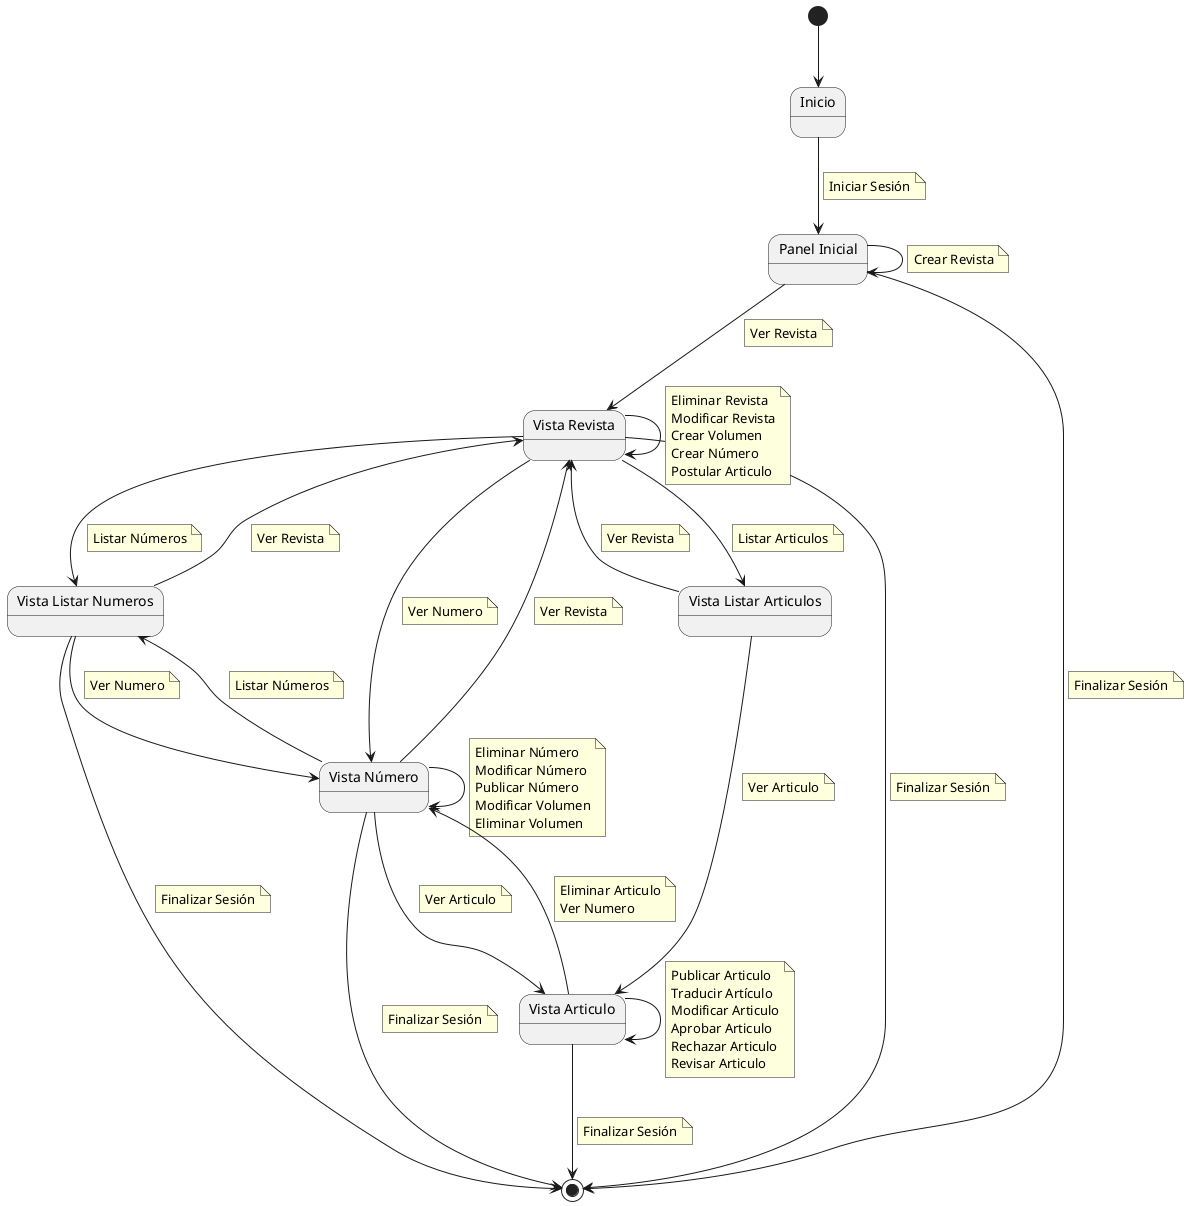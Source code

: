 @startuml Diagrama De Contexto

State "Inicio" as inicial
State "Panel Inicial" as admin
State "Vista Revista" as revista
State "Vista Listar Numeros" as volumenesYNumeros
State "Vista Listar Articulos" as ListarArticulos
State "Vista Número" as Articulos
State "Vista Articulo" as Articulo

[*] --> inicial

admin --> [*]
note on link
    Finalizar Sesión
end note
revista --> [*]
note on link
    Finalizar Sesión
end note
volumenesYNumeros -r-> [*]
note on link
    Finalizar Sesión
end note
Articulos --> [*]
note on link
    Finalizar Sesión
end note
Articulo --> [*]
note on link
    Finalizar Sesión
end note



inicial --> admin
note on link
    Iniciar Sesión
end note

admin --> admin
note on link
    Crear Revista
end note

admin --> revista
note on link
    Ver Revista
end note

revista -r-> volumenesYNumeros
note on link
    Listar Números
end note
volumenesYNumeros --> revista
note on link
    Ver Revista
end note

volumenesYNumeros --> Articulos
note on link
    Ver Numero
end note
Articulos --> volumenesYNumeros
note on link
    Listar Números
end note

revista -r-> Articulos
note on link
    Ver Numero
end note
Articulos -l-> revista
note on link
    Ver Revista
end note

revista --> revista
note on link
    Eliminar Revista
    Modificar Revista
    Crear Volumen
    Crear Número
    Postular Articulo
end note

Articulos --> Articulos
note on link
    Eliminar Número
    Modificar Número
    Publicar Número
    Modificar Volumen
    Eliminar Volumen
end note


Articulos --> Articulo
note on link
    Ver Articulo
end note

Articulo --> Articulos
note on link
    Eliminar Articulo
    Ver Numero
end note

Articulo --> Articulo
note on link
    Publicar Articulo
    Traducir Artículo
    Modificar Articulo
    Aprobar Articulo
    Rechazar Articulo
    Revisar Articulo
end note

revista --> ListarArticulos
note on link
    Listar Articulos
end note

ListarArticulos --> revista
note on link
    Ver Revista
end note

ListarArticulos --> Articulo
note on link
    Ver Articulo
end note





@enduml